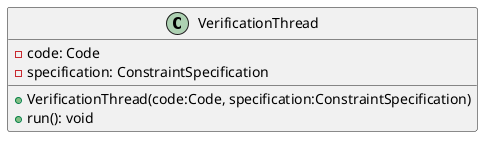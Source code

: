 @startuml

    class VerificationThread {
        -code: Code
        -specification: ConstraintSpecification
        +VerificationThread(code:Code, specification:ConstraintSpecification)
        +run(): void
    }

@enduml
